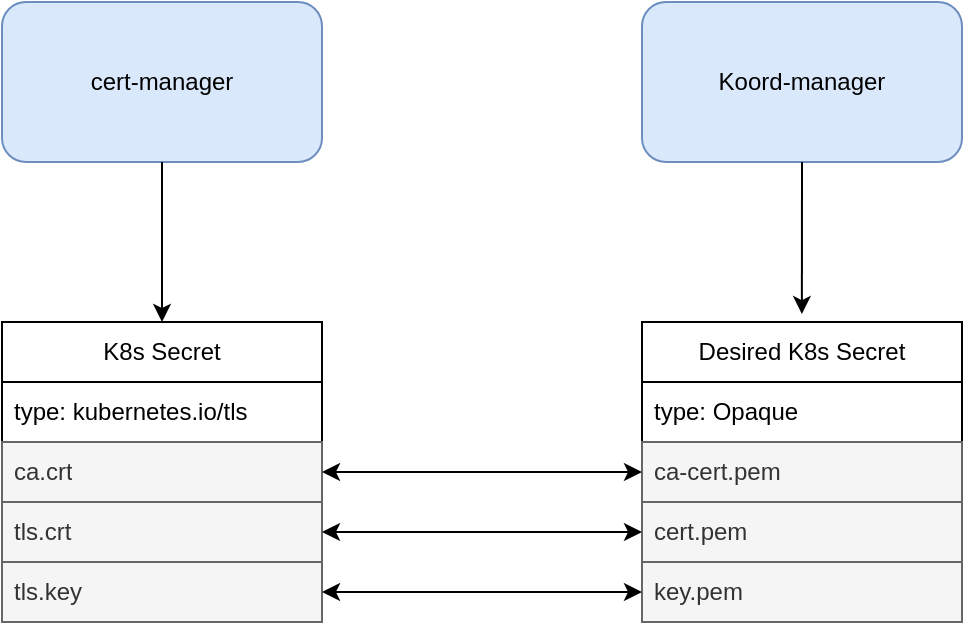 <mxfile version="26.2.14">
  <diagram name="Page-1" id="h_mZEZQL3aV9JcuLRReC">
    <mxGraphModel dx="946" dy="566" grid="1" gridSize="10" guides="1" tooltips="1" connect="1" arrows="1" fold="1" page="1" pageScale="1" pageWidth="850" pageHeight="1100" math="0" shadow="0">
      <root>
        <mxCell id="0" />
        <mxCell id="1" parent="0" />
        <mxCell id="bJXEcbBGtiO4Y6LlGX07-1" value="cert-manager" style="rounded=1;whiteSpace=wrap;html=1;fillColor=#dae8fc;strokeColor=#6c8ebf;" vertex="1" parent="1">
          <mxGeometry x="120" y="80" width="160" height="80" as="geometry" />
        </mxCell>
        <mxCell id="bJXEcbBGtiO4Y6LlGX07-2" value="Koord-manager" style="rounded=1;whiteSpace=wrap;html=1;fillColor=#dae8fc;strokeColor=#6c8ebf;" vertex="1" parent="1">
          <mxGeometry x="440" y="80" width="160" height="80" as="geometry" />
        </mxCell>
        <mxCell id="bJXEcbBGtiO4Y6LlGX07-3" value="" style="endArrow=classic;html=1;rounded=0;exitX=0.5;exitY=1;exitDx=0;exitDy=0;" edge="1" parent="1" source="bJXEcbBGtiO4Y6LlGX07-1">
          <mxGeometry width="50" height="50" relative="1" as="geometry">
            <mxPoint x="400" y="320" as="sourcePoint" />
            <mxPoint x="200" y="240" as="targetPoint" />
          </mxGeometry>
        </mxCell>
        <mxCell id="bJXEcbBGtiO4Y6LlGX07-4" value="K8s Secre&lt;span style=&quot;background-color: transparent; color: light-dark(rgb(0, 0, 0), rgb(255, 255, 255));&quot;&gt;t&lt;/span&gt;" style="swimlane;fontStyle=0;childLayout=stackLayout;horizontal=1;startSize=30;horizontalStack=0;resizeParent=1;resizeParentMax=0;resizeLast=0;collapsible=1;marginBottom=0;whiteSpace=wrap;html=1;" vertex="1" parent="1">
          <mxGeometry x="120" y="240" width="160" height="150" as="geometry">
            <mxRectangle x="120" y="240" width="100" height="30" as="alternateBounds" />
          </mxGeometry>
        </mxCell>
        <mxCell id="bJXEcbBGtiO4Y6LlGX07-6" value="type: kubernetes.io/tls&lt;span style=&quot;background-color: transparent; color: light-dark(rgb(0, 0, 0), rgb(255, 255, 255));&quot;&gt;&amp;nbsp;&lt;/span&gt;" style="text;align=left;verticalAlign=middle;spacingLeft=4;spacingRight=4;overflow=hidden;points=[[0,0.5],[1,0.5]];portConstraint=eastwest;rotatable=0;whiteSpace=wrap;html=1;" vertex="1" parent="bJXEcbBGtiO4Y6LlGX07-4">
          <mxGeometry y="30" width="160" height="30" as="geometry" />
        </mxCell>
        <mxCell id="bJXEcbBGtiO4Y6LlGX07-14" value="ca.crt" style="text;strokeColor=#666666;fillColor=#f5f5f5;align=left;verticalAlign=middle;spacingLeft=4;spacingRight=4;overflow=hidden;points=[[0,0.5],[1,0.5]];portConstraint=eastwest;rotatable=0;whiteSpace=wrap;html=1;fontColor=#333333;" vertex="1" parent="bJXEcbBGtiO4Y6LlGX07-4">
          <mxGeometry y="60" width="160" height="30" as="geometry" />
        </mxCell>
        <mxCell id="bJXEcbBGtiO4Y6LlGX07-26" value="tls.crt" style="text;strokeColor=#666666;fillColor=#f5f5f5;align=left;verticalAlign=middle;spacingLeft=4;spacingRight=4;overflow=hidden;points=[[0,0.5],[1,0.5]];portConstraint=eastwest;rotatable=0;whiteSpace=wrap;html=1;fontColor=#333333;" vertex="1" parent="bJXEcbBGtiO4Y6LlGX07-4">
          <mxGeometry y="90" width="160" height="30" as="geometry" />
        </mxCell>
        <mxCell id="bJXEcbBGtiO4Y6LlGX07-7" value="tls.key" style="text;strokeColor=#666666;fillColor=#f5f5f5;align=left;verticalAlign=middle;spacingLeft=4;spacingRight=4;overflow=hidden;points=[[0,0.5],[1,0.5]];portConstraint=eastwest;rotatable=0;whiteSpace=wrap;html=1;fontColor=#333333;" vertex="1" parent="bJXEcbBGtiO4Y6LlGX07-4">
          <mxGeometry y="120" width="160" height="30" as="geometry" />
        </mxCell>
        <mxCell id="bJXEcbBGtiO4Y6LlGX07-20" value="" style="endArrow=classic;html=1;rounded=0;exitX=0.5;exitY=1;exitDx=0;exitDy=0;entryX=0.571;entryY=-0.044;entryDx=0;entryDy=0;entryPerimeter=0;" edge="1" parent="1" source="bJXEcbBGtiO4Y6LlGX07-2">
          <mxGeometry width="50" height="50" relative="1" as="geometry">
            <mxPoint x="380" y="290" as="sourcePoint" />
            <mxPoint x="519.94" y="236.04" as="targetPoint" />
          </mxGeometry>
        </mxCell>
        <mxCell id="bJXEcbBGtiO4Y6LlGX07-21" value="Desired K8s Secret" style="swimlane;fontStyle=0;childLayout=stackLayout;horizontal=1;startSize=30;horizontalStack=0;resizeParent=1;resizeParentMax=0;resizeLast=0;collapsible=1;marginBottom=0;whiteSpace=wrap;html=1;" vertex="1" parent="1">
          <mxGeometry x="440" y="240" width="160" height="150" as="geometry">
            <mxRectangle x="120" y="240" width="100" height="30" as="alternateBounds" />
          </mxGeometry>
        </mxCell>
        <mxCell id="bJXEcbBGtiO4Y6LlGX07-22" value="type: Opaque" style="text;align=left;verticalAlign=middle;spacingLeft=4;spacingRight=4;overflow=hidden;points=[[0,0.5],[1,0.5]];portConstraint=eastwest;rotatable=0;whiteSpace=wrap;html=1;" vertex="1" parent="bJXEcbBGtiO4Y6LlGX07-21">
          <mxGeometry y="30" width="160" height="30" as="geometry" />
        </mxCell>
        <mxCell id="bJXEcbBGtiO4Y6LlGX07-23" value="ca-cert.pem" style="text;strokeColor=#666666;fillColor=#f5f5f5;align=left;verticalAlign=middle;spacingLeft=4;spacingRight=4;overflow=hidden;points=[[0,0.5],[1,0.5]];portConstraint=eastwest;rotatable=0;whiteSpace=wrap;html=1;fontColor=#333333;" vertex="1" parent="bJXEcbBGtiO4Y6LlGX07-21">
          <mxGeometry y="60" width="160" height="30" as="geometry" />
        </mxCell>
        <mxCell id="bJXEcbBGtiO4Y6LlGX07-27" value="cert.pem" style="text;strokeColor=#666666;fillColor=#f5f5f5;align=left;verticalAlign=middle;spacingLeft=4;spacingRight=4;overflow=hidden;points=[[0,0.5],[1,0.5]];portConstraint=eastwest;rotatable=0;whiteSpace=wrap;html=1;fontColor=#333333;" vertex="1" parent="bJXEcbBGtiO4Y6LlGX07-21">
          <mxGeometry y="90" width="160" height="30" as="geometry" />
        </mxCell>
        <mxCell id="bJXEcbBGtiO4Y6LlGX07-24" value="key.pem" style="text;strokeColor=#666666;fillColor=#f5f5f5;align=left;verticalAlign=middle;spacingLeft=4;spacingRight=4;overflow=hidden;points=[[0,0.5],[1,0.5]];portConstraint=eastwest;rotatable=0;whiteSpace=wrap;html=1;fontColor=#333333;" vertex="1" parent="bJXEcbBGtiO4Y6LlGX07-21">
          <mxGeometry y="120" width="160" height="30" as="geometry" />
        </mxCell>
        <mxCell id="bJXEcbBGtiO4Y6LlGX07-28" value="" style="endArrow=classic;startArrow=classic;html=1;rounded=0;exitX=1;exitY=0.5;exitDx=0;exitDy=0;entryX=0;entryY=0.5;entryDx=0;entryDy=0;" edge="1" parent="1" source="bJXEcbBGtiO4Y6LlGX07-4" target="bJXEcbBGtiO4Y6LlGX07-23">
          <mxGeometry width="50" height="50" relative="1" as="geometry">
            <mxPoint x="380" y="300" as="sourcePoint" />
            <mxPoint x="430" y="250" as="targetPoint" />
          </mxGeometry>
        </mxCell>
        <mxCell id="bJXEcbBGtiO4Y6LlGX07-29" value="" style="endArrow=classic;startArrow=classic;html=1;rounded=0;entryX=0;entryY=0.5;entryDx=0;entryDy=0;exitX=1;exitY=0.5;exitDx=0;exitDy=0;" edge="1" parent="1" source="bJXEcbBGtiO4Y6LlGX07-26" target="bJXEcbBGtiO4Y6LlGX07-27">
          <mxGeometry width="50" height="50" relative="1" as="geometry">
            <mxPoint x="280" y="350" as="sourcePoint" />
            <mxPoint x="430" y="250" as="targetPoint" />
          </mxGeometry>
        </mxCell>
        <mxCell id="bJXEcbBGtiO4Y6LlGX07-30" value="" style="endArrow=classic;startArrow=classic;html=1;rounded=0;exitX=1;exitY=0.5;exitDx=0;exitDy=0;entryX=0;entryY=0.5;entryDx=0;entryDy=0;" edge="1" parent="1" source="bJXEcbBGtiO4Y6LlGX07-7" target="bJXEcbBGtiO4Y6LlGX07-24">
          <mxGeometry width="50" height="50" relative="1" as="geometry">
            <mxPoint x="380" y="300" as="sourcePoint" />
            <mxPoint x="430" y="250" as="targetPoint" />
          </mxGeometry>
        </mxCell>
      </root>
    </mxGraphModel>
  </diagram>
</mxfile>

